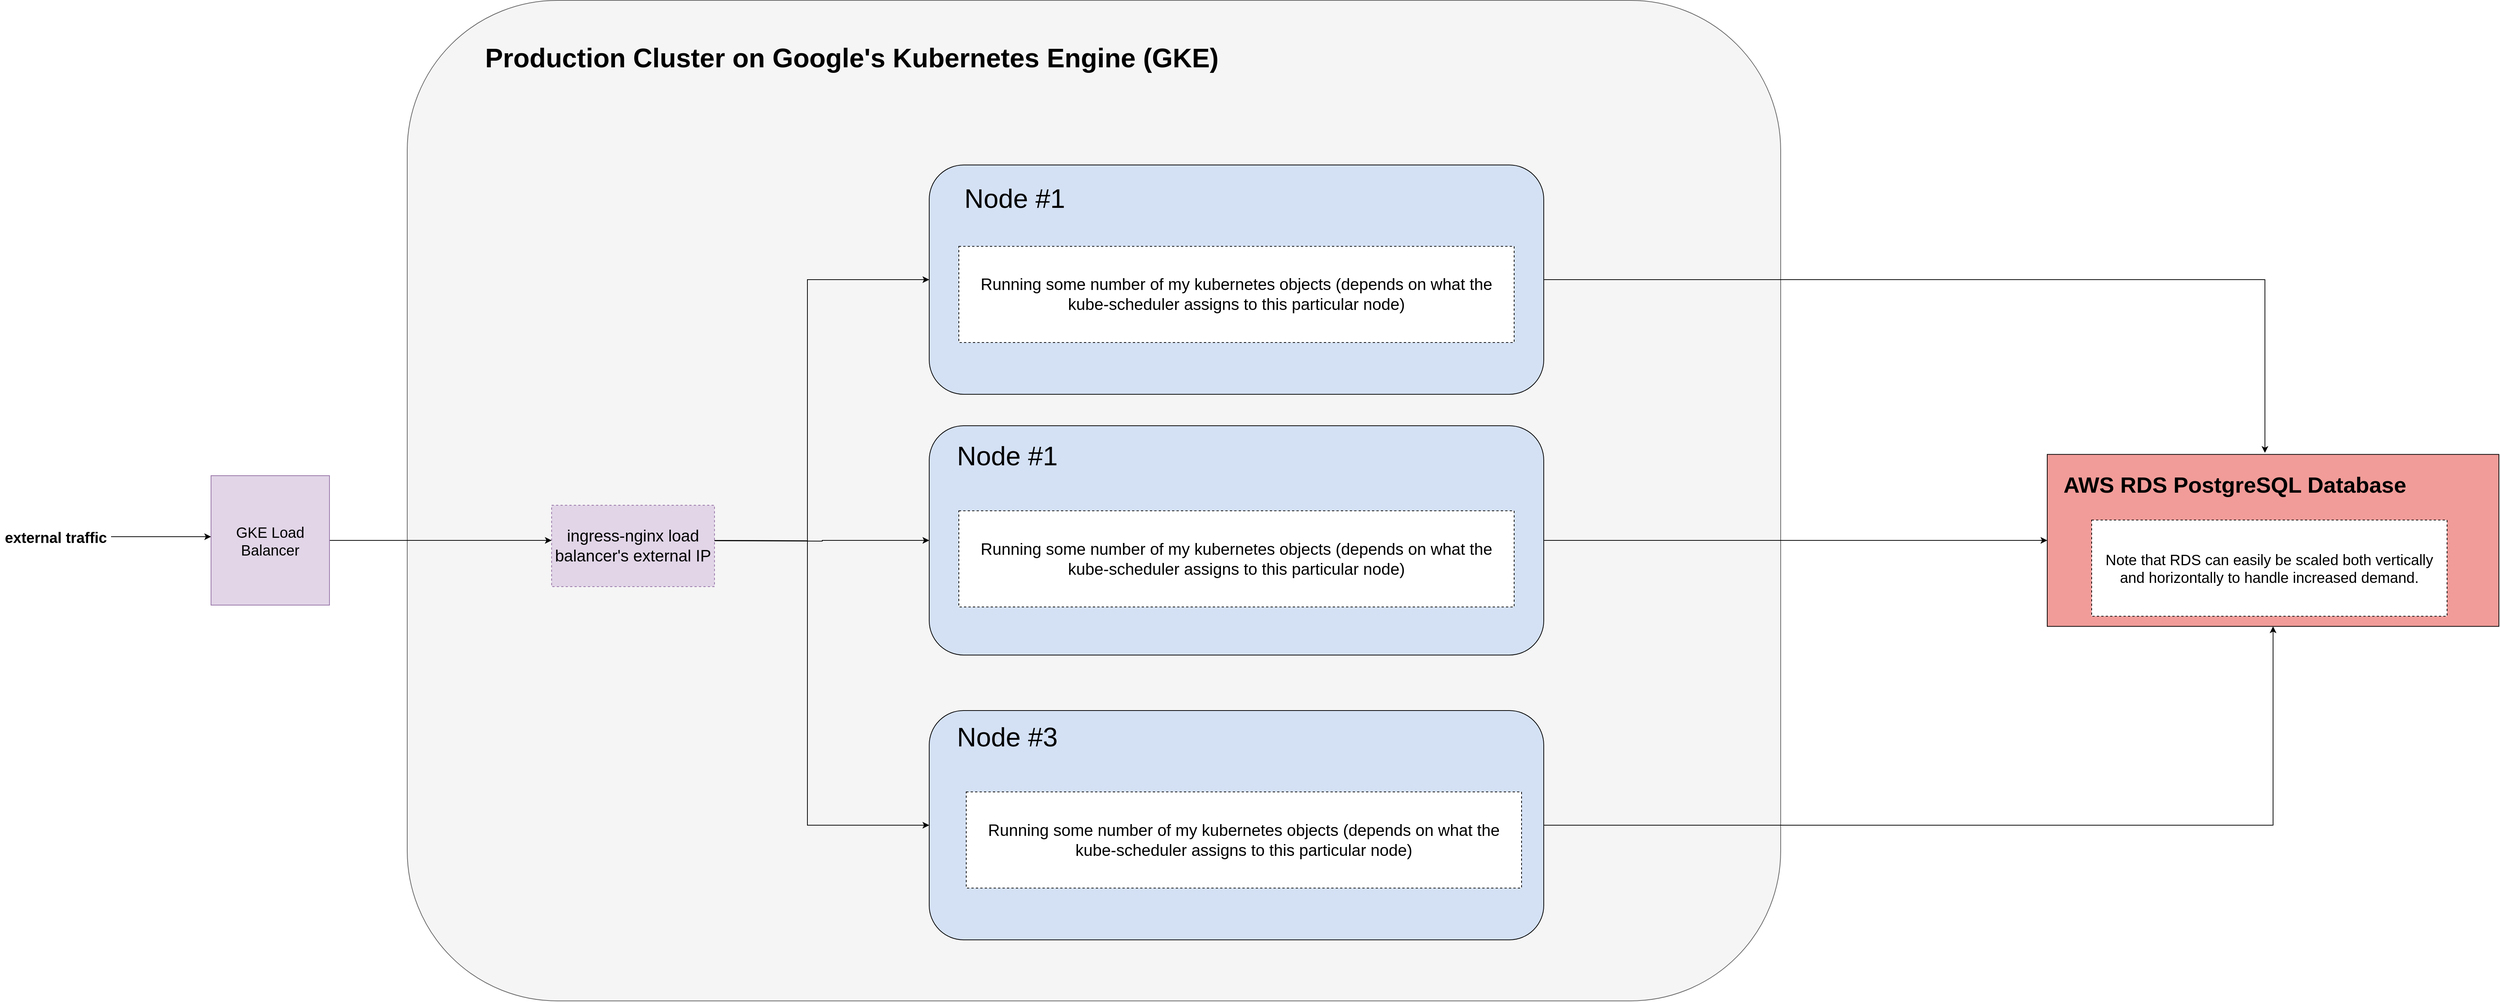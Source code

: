 <mxfile version="14.6.13" type="device"><diagram id="YNEbwoChzlGJw-A-j29r" name="Page-1"><mxGraphModel dx="3272" dy="604" grid="1" gridSize="10" guides="1" tooltips="1" connect="1" arrows="1" fold="1" page="1" pageScale="1" pageWidth="850" pageHeight="1100" math="0" shadow="0"><root><mxCell id="0"/><mxCell id="1" parent="0"/><mxCell id="Y7YP81UNCU3rN4hxQI8n-20" value="" style="rounded=1;whiteSpace=wrap;html=1;fillColor=#f5f5f5;strokeColor=#666666;fontColor=#333333;" vertex="1" parent="1"><mxGeometry x="-425" y="1657.5" width="1855" height="1352.5" as="geometry"/></mxCell><mxCell id="Y7YP81UNCU3rN4hxQI8n-33" style="edgeStyle=orthogonalEdgeStyle;rounded=0;orthogonalLoop=1;jettySize=auto;html=1;exitX=1;exitY=0.5;exitDx=0;exitDy=0;" edge="1" parent="1" source="Y7YP81UNCU3rN4hxQI8n-8" target="1WY9y_jtBsZrl1CdzFP2-44"><mxGeometry relative="1" as="geometry"/></mxCell><mxCell id="Y7YP81UNCU3rN4hxQI8n-36" style="edgeStyle=orthogonalEdgeStyle;rounded=0;orthogonalLoop=1;jettySize=auto;html=1;exitX=1;exitY=0.5;exitDx=0;exitDy=0;entryX=0;entryY=0.5;entryDx=0;entryDy=0;" edge="1" parent="1" target="Y7YP81UNCU3rN4hxQI8n-8"><mxGeometry relative="1" as="geometry"><mxPoint x="-50" y="2387.5" as="sourcePoint"/></mxGeometry></mxCell><mxCell id="Y7YP81UNCU3rN4hxQI8n-8" value="" style="rounded=1;whiteSpace=wrap;html=1;fillColor=#D4E1F5;" vertex="1" parent="1"><mxGeometry x="280" y="2617.5" width="830" height="310" as="geometry"/></mxCell><mxCell id="Y7YP81UNCU3rN4hxQI8n-31" style="edgeStyle=orthogonalEdgeStyle;rounded=0;orthogonalLoop=1;jettySize=auto;html=1;exitX=1;exitY=0.5;exitDx=0;exitDy=0;entryX=0.482;entryY=-0.009;entryDx=0;entryDy=0;entryPerimeter=0;" edge="1" parent="1" source="Y7YP81UNCU3rN4hxQI8n-2" target="1WY9y_jtBsZrl1CdzFP2-44"><mxGeometry relative="1" as="geometry"/></mxCell><mxCell id="Y7YP81UNCU3rN4hxQI8n-38" style="edgeStyle=orthogonalEdgeStyle;rounded=0;orthogonalLoop=1;jettySize=auto;html=1;exitX=1;exitY=0.5;exitDx=0;exitDy=0;entryX=0;entryY=0.5;entryDx=0;entryDy=0;" edge="1" parent="1" target="Y7YP81UNCU3rN4hxQI8n-2"><mxGeometry relative="1" as="geometry"><mxPoint x="-50" y="2387.5" as="sourcePoint"/></mxGeometry></mxCell><mxCell id="Y7YP81UNCU3rN4hxQI8n-2" value="" style="rounded=1;whiteSpace=wrap;html=1;fillColor=#D4E1F5;" vertex="1" parent="1"><mxGeometry x="280" y="1880" width="830" height="310" as="geometry"/></mxCell><mxCell id="1WY9y_jtBsZrl1CdzFP2-24" value="&lt;font style=&quot;font-size: 36px&quot;&gt;&lt;b&gt;Production Cluster on Google's Kubernetes Engine (GKE)&lt;/b&gt;&lt;/font&gt;" style="text;html=1;resizable=0;autosize=1;align=center;verticalAlign=middle;points=[];fillColor=none;strokeColor=none;rounded=0;" parent="1" vertex="1"><mxGeometry x="-330" y="1720" width="1010" height="30" as="geometry"/></mxCell><mxCell id="1WY9y_jtBsZrl1CdzFP2-34" value="&lt;span style=&quot;font-size: 36px&quot;&gt;Node #1&lt;/span&gt;" style="text;html=1;resizable=0;autosize=1;align=center;verticalAlign=middle;points=[];strokeColor=none;rounded=0;" parent="1" vertex="1"><mxGeometry x="320" y="1910" width="150" height="30" as="geometry"/></mxCell><mxCell id="1WY9y_jtBsZrl1CdzFP2-44" value="" style="rounded=0;whiteSpace=wrap;html=1;fillColor=#F19C99;" parent="1" vertex="1"><mxGeometry x="1790" y="2271.25" width="610" height="232.5" as="geometry"/></mxCell><mxCell id="Y7YP81UNCU3rN4hxQI8n-21" style="edgeStyle=orthogonalEdgeStyle;rounded=0;orthogonalLoop=1;jettySize=auto;html=1;exitX=1;exitY=0.5;exitDx=0;exitDy=0;entryX=0;entryY=0.5;entryDx=0;entryDy=0;" edge="1" parent="1" source="1WY9y_jtBsZrl1CdzFP2-96"><mxGeometry relative="1" as="geometry"><mxPoint x="-230" y="2387.5" as="targetPoint"/></mxGeometry></mxCell><mxCell id="1WY9y_jtBsZrl1CdzFP2-96" value="&lt;font style=&quot;font-size: 20px&quot;&gt;GKE Load Balancer&lt;/font&gt;" style="rounded=0;whiteSpace=wrap;html=1;fillColor=#e1d5e7;strokeColor=#9673a6;" parent="1" vertex="1"><mxGeometry x="-690" y="2300" width="160" height="175" as="geometry"/></mxCell><mxCell id="1WY9y_jtBsZrl1CdzFP2-97" value="" style="edgeStyle=orthogonalEdgeStyle;rounded=0;orthogonalLoop=1;jettySize=auto;html=1;startArrow=none;startFill=0;endArrow=classic;endFill=1;" parent="1" source="1WY9y_jtBsZrl1CdzFP2-98" target="1WY9y_jtBsZrl1CdzFP2-96" edge="1"><mxGeometry relative="1" as="geometry"><Array as="points"><mxPoint x="-770" y="2382"/><mxPoint x="-770" y="2382"/></Array></mxGeometry></mxCell><mxCell id="1WY9y_jtBsZrl1CdzFP2-98" value="&lt;font style=&quot;font-size: 20px&quot;&gt;&lt;b&gt;external traffic&lt;/b&gt;&lt;/font&gt;" style="text;html=1;resizable=0;autosize=1;align=center;verticalAlign=middle;points=[];fillColor=none;strokeColor=none;rounded=0;" parent="1" vertex="1"><mxGeometry x="-975" y="2372.5" width="150" height="20" as="geometry"/></mxCell><mxCell id="1WY9y_jtBsZrl1CdzFP2-130" value="&lt;font style=&quot;font-size: 36px&quot;&gt;Node #3&lt;/font&gt;" style="text;html=1;resizable=0;autosize=1;align=center;verticalAlign=middle;points=[];strokeColor=none;rounded=0;" parent="1" vertex="1"><mxGeometry x="310" y="2637.5" width="150" height="30" as="geometry"/></mxCell><mxCell id="Y7YP81UNCU3rN4hxQI8n-32" style="edgeStyle=orthogonalEdgeStyle;rounded=0;orthogonalLoop=1;jettySize=auto;html=1;exitX=1;exitY=0.5;exitDx=0;exitDy=0;entryX=0;entryY=0.5;entryDx=0;entryDy=0;" edge="1" parent="1" source="Y7YP81UNCU3rN4hxQI8n-6" target="1WY9y_jtBsZrl1CdzFP2-44"><mxGeometry relative="1" as="geometry"/></mxCell><mxCell id="Y7YP81UNCU3rN4hxQI8n-37" style="edgeStyle=orthogonalEdgeStyle;rounded=0;orthogonalLoop=1;jettySize=auto;html=1;entryX=0;entryY=0.5;entryDx=0;entryDy=0;" edge="1" parent="1" target="Y7YP81UNCU3rN4hxQI8n-6"><mxGeometry relative="1" as="geometry"><mxPoint x="-10" y="2388" as="sourcePoint"/></mxGeometry></mxCell><mxCell id="Y7YP81UNCU3rN4hxQI8n-6" value="" style="rounded=1;whiteSpace=wrap;html=1;fillColor=#D4E1F5;" vertex="1" parent="1"><mxGeometry x="280" y="2232.5" width="830" height="310" as="geometry"/></mxCell><mxCell id="Y7YP81UNCU3rN4hxQI8n-7" value="&lt;span style=&quot;font-size: 36px&quot;&gt;Node #1&lt;/span&gt;" style="text;html=1;resizable=0;autosize=1;align=center;verticalAlign=middle;points=[];strokeColor=none;rounded=0;" vertex="1" parent="1"><mxGeometry x="310" y="2257.5" width="150" height="30" as="geometry"/></mxCell><mxCell id="Y7YP81UNCU3rN4hxQI8n-15" value="&lt;span style=&quot;font-size: 22px&quot;&gt;Running some number of my kubernetes objects (depends on what the kube-scheduler assigns to this particular node)&lt;/span&gt;" style="rounded=0;whiteSpace=wrap;html=1;dashed=1;" vertex="1" parent="1"><mxGeometry x="330" y="2727.5" width="750" height="130" as="geometry"/></mxCell><mxCell id="Y7YP81UNCU3rN4hxQI8n-17" value="&lt;span style=&quot;font-size: 22px&quot;&gt;Running some number of my kubernetes objects (depends on what the kube-scheduler assigns to this particular node)&lt;/span&gt;" style="rounded=0;whiteSpace=wrap;html=1;dashed=1;" vertex="1" parent="1"><mxGeometry x="320" y="2347.5" width="750" height="130" as="geometry"/></mxCell><mxCell id="Y7YP81UNCU3rN4hxQI8n-18" value="&lt;span style=&quot;font-size: 22px&quot;&gt;Running some number of my kubernetes objects (depends on what the kube-scheduler assigns to this particular node)&lt;/span&gt;" style="rounded=0;whiteSpace=wrap;html=1;dashed=1;" vertex="1" parent="1"><mxGeometry x="320" y="1990" width="750" height="130" as="geometry"/></mxCell><mxCell id="Y7YP81UNCU3rN4hxQI8n-25" value="&lt;span style=&quot;font-size: 20px&quot;&gt;Note that RDS can easily be scaled both vertically and horizontally to handle increased demand.&lt;/span&gt;" style="rounded=0;whiteSpace=wrap;html=1;dashed=1;" vertex="1" parent="1"><mxGeometry x="1850" y="2360" width="480" height="130" as="geometry"/></mxCell><mxCell id="Y7YP81UNCU3rN4hxQI8n-26" value="&lt;span style=&quot;color: rgb(0 , 0 , 0) ; font-family: &amp;#34;helvetica&amp;#34; ; font-style: normal ; letter-spacing: normal ; text-align: center ; text-indent: 0px ; text-transform: none ; word-spacing: 0px ; display: inline ; float: none&quot;&gt;&lt;b&gt;&lt;font style=&quot;font-size: 30px&quot;&gt;AWS RDS PostgreSQL Database&lt;/font&gt;&lt;/b&gt;&lt;/span&gt;" style="text;whiteSpace=wrap;html=1;perimeterSpacing=0;fontColor=#333333;" vertex="1" parent="1"><mxGeometry x="1810" y="2287.5" width="560" height="30" as="geometry"/></mxCell><mxCell id="Y7YP81UNCU3rN4hxQI8n-40" value="&lt;font style=&quot;font-size: 22px&quot;&gt;ingress-nginx load balancer's external IP&lt;/font&gt;" style="rounded=0;whiteSpace=wrap;html=1;dashed=1;fillColor=#e1d5e7;strokeColor=#9673a6;" vertex="1" parent="1"><mxGeometry x="-230" y="2340" width="220" height="110" as="geometry"/></mxCell></root></mxGraphModel></diagram></mxfile>